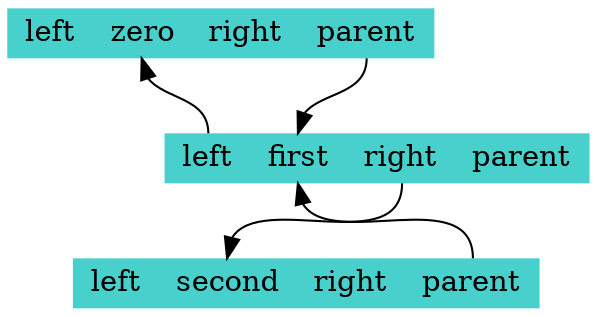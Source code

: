 digraph {
node[shape = record, height = .1 , style=filled];
node7754408[label = "<f0> left| <f1> zero | <f2> right| <f3> parent" , color=mediumturquoise ];
"node7754408":f3 -> "node7775232" : f1;node7775232[label = "<f0> left| <f1> first | <f2> right| <f3> parent" , color=mediumturquoise ];
"node7775232":f0 -> "node7754408" : f1;"node7775232":f2 -> "node7775296" : f1;node7775296[label = "<f0> left| <f1> second | <f2> right| <f3> parent" , color=mediumturquoise ];
"node7775296":f3 -> "node7775232" : f1;}